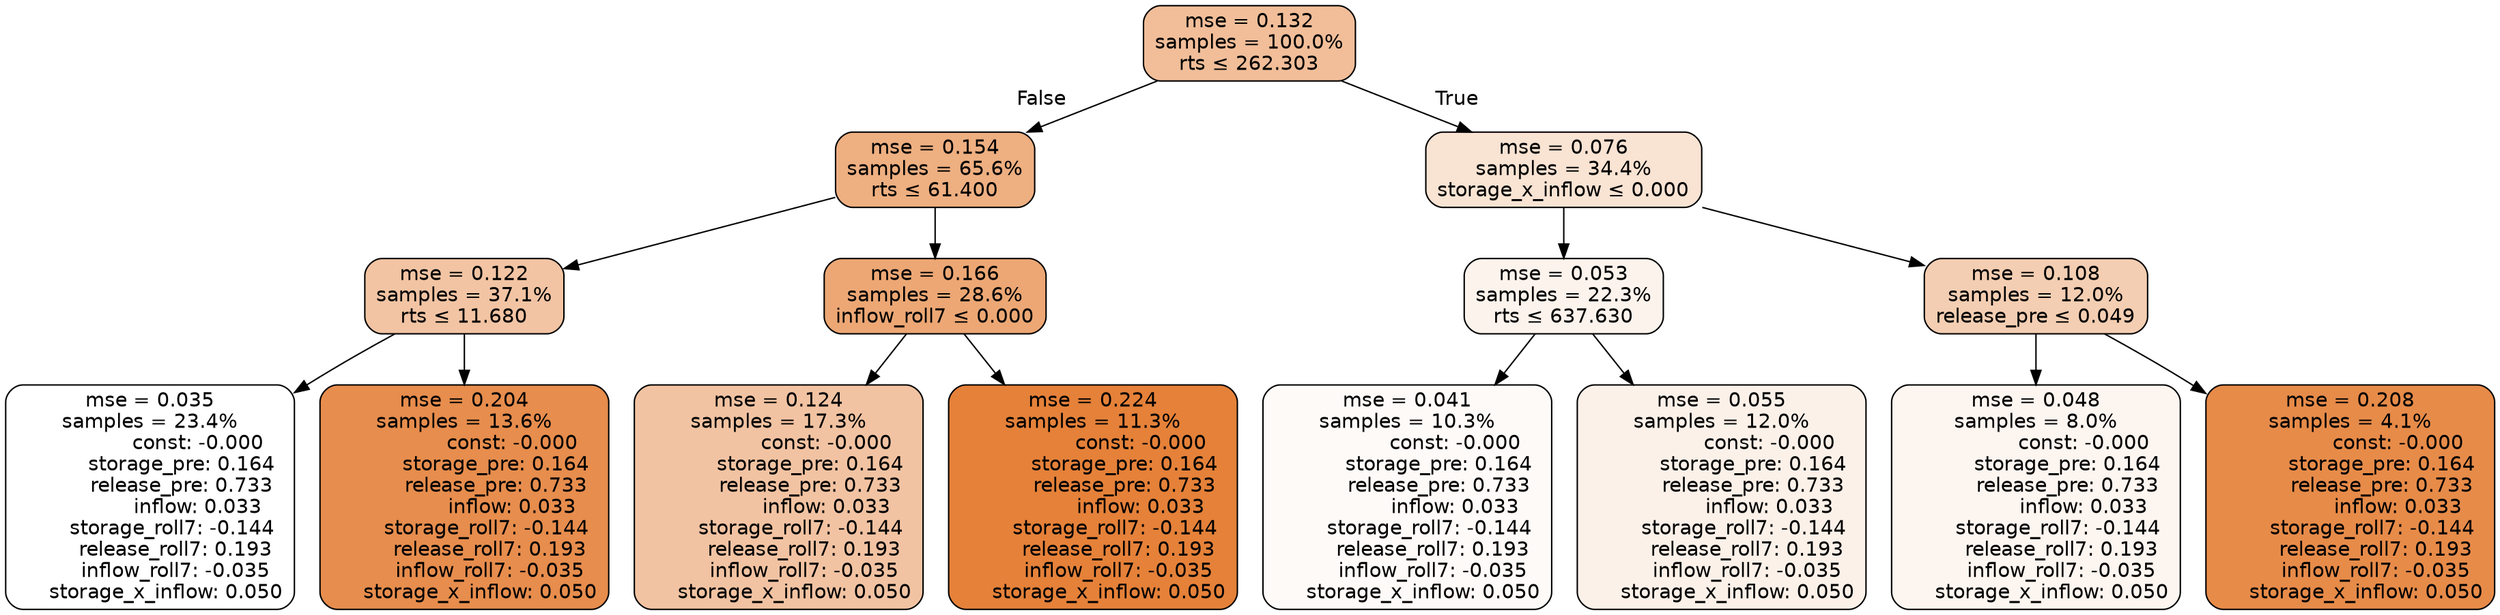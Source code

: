digraph tree {
node [shape=rectangle, style="filled, rounded", color="black", fontname=helvetica] ;
edge [fontname=helvetica] ;
	"0" [label="mse = 0.132
samples = 100.0%
rts &le; 262.303", fillcolor="#f1be99"]
	"1" [label="mse = 0.154
samples = 65.6%
rts &le; 61.400", fillcolor="#eeaf81"]
	"2" [label="mse = 0.122
samples = 37.1%
rts &le; 11.680", fillcolor="#f2c4a3"]
	"3" [label="mse = 0.035
samples = 23.4%
               const: -0.000
          storage_pre: 0.164
          release_pre: 0.733
               inflow: 0.033
       storage_roll7: -0.144
        release_roll7: 0.193
        inflow_roll7: -0.035
     storage_x_inflow: 0.050", fillcolor="#ffffff"]
	"4" [label="mse = 0.204
samples = 13.6%
               const: -0.000
          storage_pre: 0.164
          release_pre: 0.733
               inflow: 0.033
       storage_roll7: -0.144
        release_roll7: 0.193
        inflow_roll7: -0.035
     storage_x_inflow: 0.050", fillcolor="#e78d4d"]
	"5" [label="mse = 0.166
samples = 28.6%
inflow_roll7 &le; 0.000", fillcolor="#eca774"]
	"6" [label="mse = 0.124
samples = 17.3%
               const: -0.000
          storage_pre: 0.164
          release_pre: 0.733
               inflow: 0.033
       storage_roll7: -0.144
        release_roll7: 0.193
        inflow_roll7: -0.035
     storage_x_inflow: 0.050", fillcolor="#f2c3a2"]
	"7" [label="mse = 0.224
samples = 11.3%
               const: -0.000
          storage_pre: 0.164
          release_pre: 0.733
               inflow: 0.033
       storage_roll7: -0.144
        release_roll7: 0.193
        inflow_roll7: -0.035
     storage_x_inflow: 0.050", fillcolor="#e58139"]
	"8" [label="mse = 0.076
samples = 34.4%
storage_x_inflow &le; 0.000", fillcolor="#f9e3d3"]
	"9" [label="mse = 0.053
samples = 22.3%
rts &le; 637.630", fillcolor="#fcf3ec"]
	"10" [label="mse = 0.041
samples = 10.3%
               const: -0.000
          storage_pre: 0.164
          release_pre: 0.733
               inflow: 0.033
       storage_roll7: -0.144
        release_roll7: 0.193
        inflow_roll7: -0.035
     storage_x_inflow: 0.050", fillcolor="#fefaf8"]
	"11" [label="mse = 0.055
samples = 12.0%
               const: -0.000
          storage_pre: 0.164
          release_pre: 0.733
               inflow: 0.033
       storage_roll7: -0.144
        release_roll7: 0.193
        inflow_roll7: -0.035
     storage_x_inflow: 0.050", fillcolor="#fcf1e9"]
	"12" [label="mse = 0.108
samples = 12.0%
release_pre &le; 0.049", fillcolor="#f4ceb2"]
	"13" [label="mse = 0.048
samples = 8.0%
               const: -0.000
          storage_pre: 0.164
          release_pre: 0.733
               inflow: 0.033
       storage_roll7: -0.144
        release_roll7: 0.193
        inflow_roll7: -0.035
     storage_x_inflow: 0.050", fillcolor="#fdf5f0"]
	"14" [label="mse = 0.208
samples = 4.1%
               const: -0.000
          storage_pre: 0.164
          release_pre: 0.733
               inflow: 0.033
       storage_roll7: -0.144
        release_roll7: 0.193
        inflow_roll7: -0.035
     storage_x_inflow: 0.050", fillcolor="#e78b49"]

	"0" -> "1" [labeldistance=2.5, labelangle=45, headlabel="False"]
	"1" -> "2"
	"2" -> "3"
	"2" -> "4"
	"1" -> "5"
	"5" -> "6"
	"5" -> "7"
	"0" -> "8" [labeldistance=2.5, labelangle=-45, headlabel="True"]
	"8" -> "9"
	"9" -> "10"
	"9" -> "11"
	"8" -> "12"
	"12" -> "13"
	"12" -> "14"
}